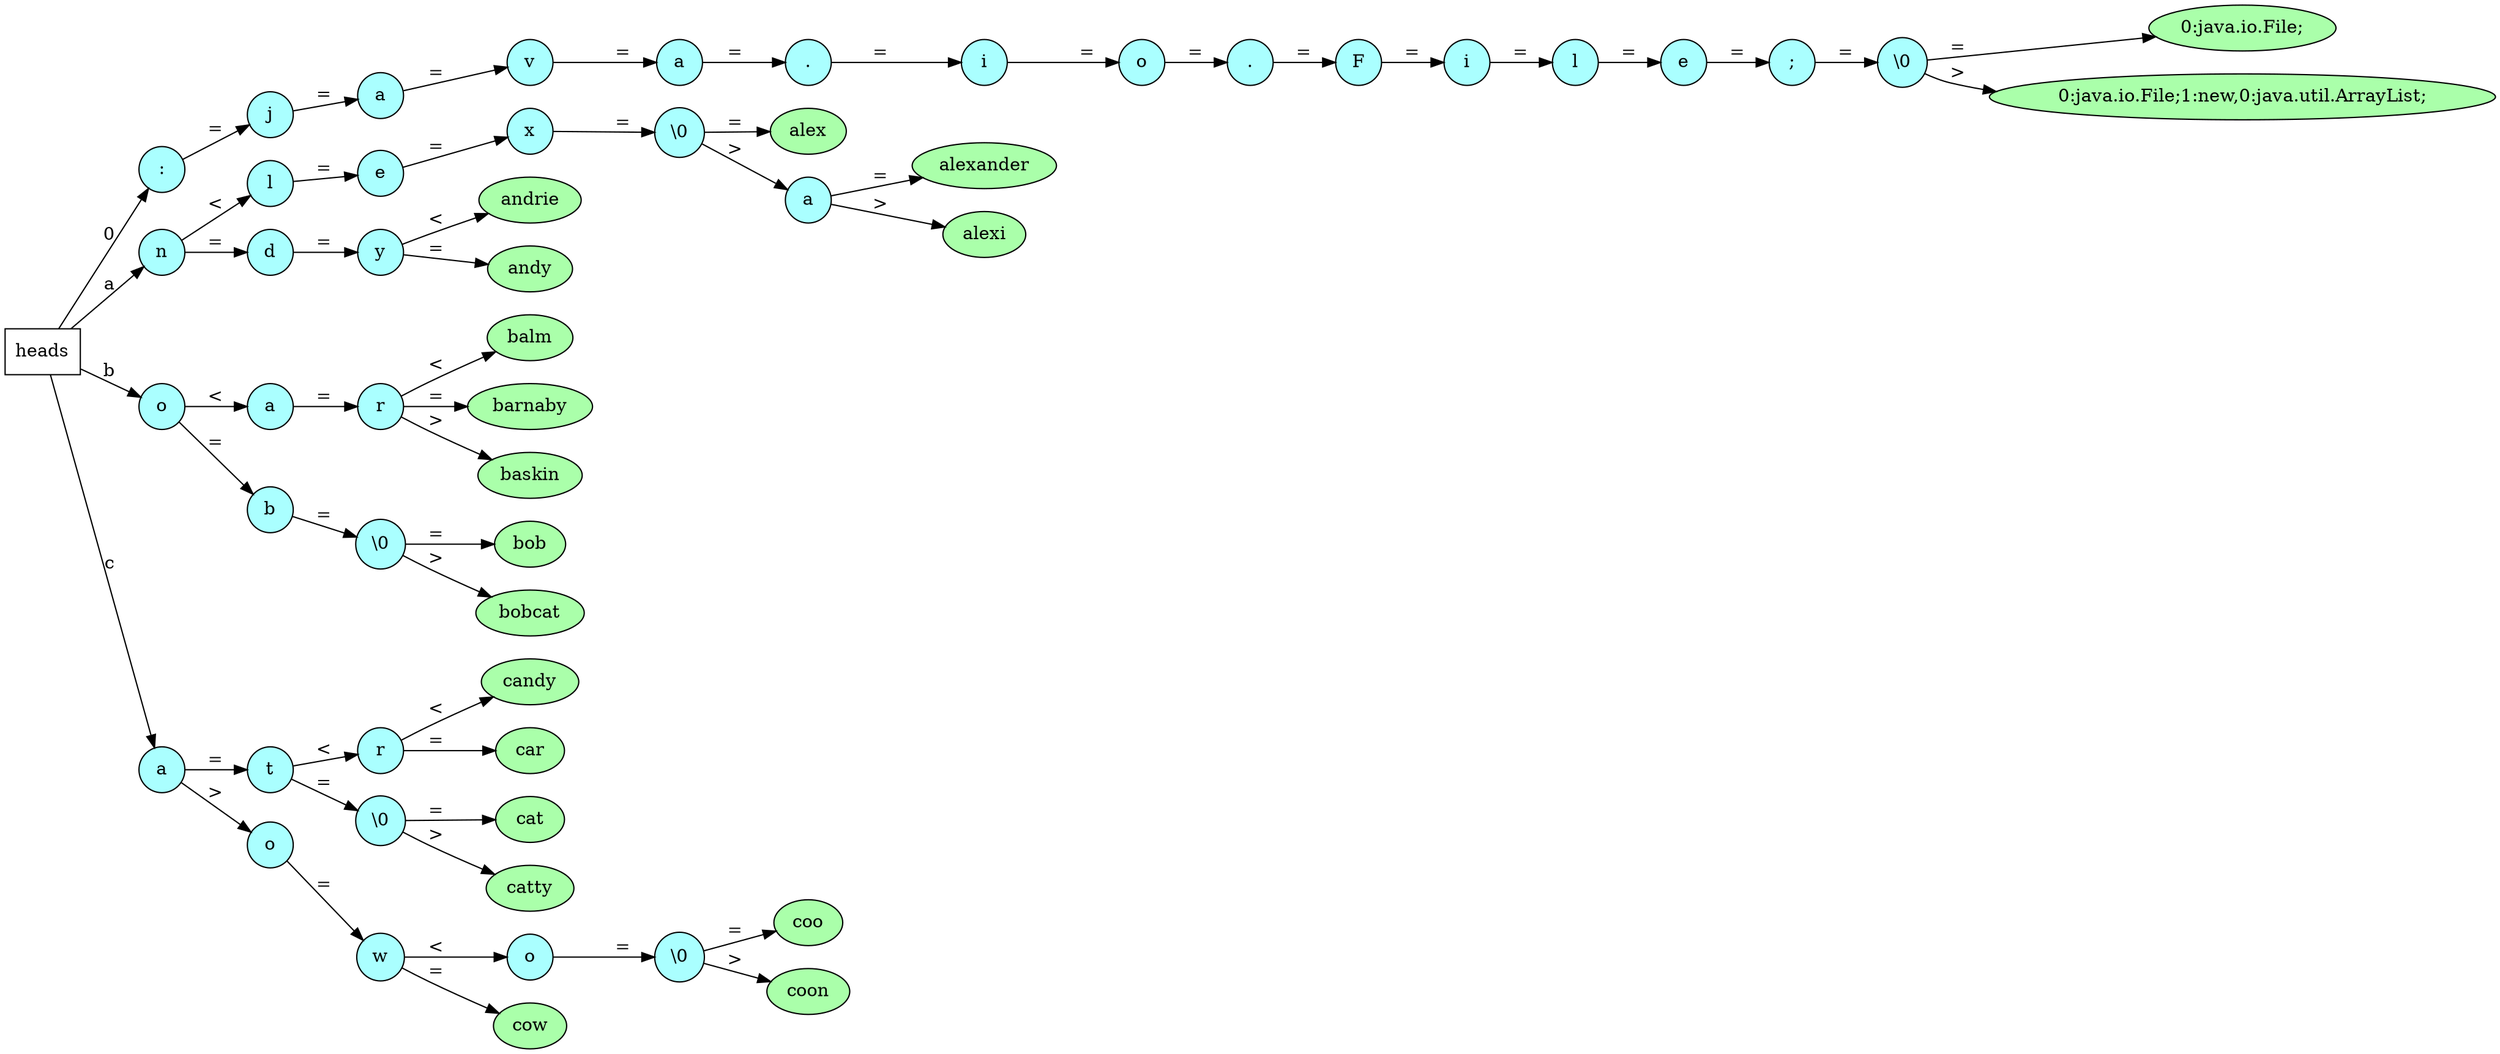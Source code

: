 digraph TST {
rankdir=LR;
n0[label="heads", shape="rect"];
n1[label=":", shape="circle", fillcolor="#aaffff", style="filled"];
n2[label="j", shape="circle", fillcolor="#aaffff", style="filled"];
n3[label="a", shape="circle", fillcolor="#aaffff", style="filled"];
n4[label="v", shape="circle", fillcolor="#aaffff", style="filled"];
n5[label="a", shape="circle", fillcolor="#aaffff", style="filled"];
n6[label=".", shape="circle", fillcolor="#aaffff", style="filled"];
n7[label="i", shape="circle", fillcolor="#aaffff", style="filled"];
n8[label="o", shape="circle", fillcolor="#aaffff", style="filled"];
n9[label=".", shape="circle", fillcolor="#aaffff", style="filled"];
n10[label="F", shape="circle", fillcolor="#aaffff", style="filled"];
n11[label="i", shape="circle", fillcolor="#aaffff", style="filled"];
n12[label="l", shape="circle", fillcolor="#aaffff", style="filled"];
n13[label="e", shape="circle", fillcolor="#aaffff", style="filled"];
n14[label=";", shape="circle", fillcolor="#aaffff", style="filled"];
n15[label="\\0", shape="circle", fillcolor="#aaffff", style="filled"];
n16[label="0:java.io.File;", fillcolor="#aaffaa" style="filled"];
n17[label="0:java.io.File;1:new,0:java.util.ArrayList;", fillcolor="#aaffaa" style="filled"];
n18[label="n", shape="circle", fillcolor="#aaffff", style="filled"];
n19[label="l", shape="circle", fillcolor="#aaffff", style="filled"];
n20[label="e", shape="circle", fillcolor="#aaffff", style="filled"];
n21[label="x", shape="circle", fillcolor="#aaffff", style="filled"];
n22[label="\\0", shape="circle", fillcolor="#aaffff", style="filled"];
n23[label="alex", fillcolor="#aaffaa" style="filled"];
n24[label="a", shape="circle", fillcolor="#aaffff", style="filled"];
n25[label="alexander", fillcolor="#aaffaa" style="filled"];
n26[label="alexi", fillcolor="#aaffaa" style="filled"];
n27[label="d", shape="circle", fillcolor="#aaffff", style="filled"];
n28[label="y", shape="circle", fillcolor="#aaffff", style="filled"];
n29[label="andrie", fillcolor="#aaffaa" style="filled"];
n30[label="andy", fillcolor="#aaffaa" style="filled"];
n31[label="o", shape="circle", fillcolor="#aaffff", style="filled"];
n32[label="a", shape="circle", fillcolor="#aaffff", style="filled"];
n33[label="r", shape="circle", fillcolor="#aaffff", style="filled"];
n34[label="balm", fillcolor="#aaffaa" style="filled"];
n35[label="barnaby", fillcolor="#aaffaa" style="filled"];
n36[label="baskin", fillcolor="#aaffaa" style="filled"];
n37[label="b", shape="circle", fillcolor="#aaffff", style="filled"];
n38[label="\\0", shape="circle", fillcolor="#aaffff", style="filled"];
n39[label="bob", fillcolor="#aaffaa" style="filled"];
n40[label="bobcat", fillcolor="#aaffaa" style="filled"];
n41[label="a", shape="circle", fillcolor="#aaffff", style="filled"];
n42[label="t", shape="circle", fillcolor="#aaffff", style="filled"];
n43[label="r", shape="circle", fillcolor="#aaffff", style="filled"];
n44[label="candy", fillcolor="#aaffaa" style="filled"];
n45[label="car", fillcolor="#aaffaa" style="filled"];
n46[label="\\0", shape="circle", fillcolor="#aaffff", style="filled"];
n47[label="cat", fillcolor="#aaffaa" style="filled"];
n48[label="catty", fillcolor="#aaffaa" style="filled"];
n49[label="o", shape="circle", fillcolor="#aaffff", style="filled"];
n50[label="w", shape="circle", fillcolor="#aaffff", style="filled"];
n51[label="o", shape="circle", fillcolor="#aaffff", style="filled"];
n52[label="\\0", shape="circle", fillcolor="#aaffff", style="filled"];
n53[label="coo", fillcolor="#aaffaa" style="filled"];
n54[label="coon", fillcolor="#aaffaa" style="filled"];
n55[label="cow", fillcolor="#aaffaa" style="filled"];
n0 -> n1 [label="0"];
n1 -> n2 [label="="];
n2 -> n3 [label="="];
n3 -> n4 [label="="];
n4 -> n5 [label="="];
n5 -> n6 [label="="];
n6 -> n7 [label="="];
n7 -> n8 [label="="];
n8 -> n9 [label="="];
n9 -> n10 [label="="];
n10 -> n11 [label="="];
n11 -> n12 [label="="];
n12 -> n13 [label="="];
n13 -> n14 [label="="];
n14 -> n15 [label="="];
n15 -> n16 [label="="];
n15 -> n17 [label=">"];
n0 -> n18 [label="a"];
n18 -> n19 [label="<"];
n19 -> n20 [label="="];
n20 -> n21 [label="="];
n21 -> n22 [label="="];
n22 -> n23 [label="="];
n22 -> n24 [label=">"];
n24 -> n25 [label="="];
n24 -> n26 [label=">"];
n18 -> n27 [label="="];
n27 -> n28 [label="="];
n28 -> n29 [label="<"];
n28 -> n30 [label="="];
n0 -> n31 [label="b"];
n31 -> n32 [label="<"];
n32 -> n33 [label="="];
n33 -> n34 [label="<"];
n33 -> n35 [label="="];
n33 -> n36 [label=">"];
n31 -> n37 [label="="];
n37 -> n38 [label="="];
n38 -> n39 [label="="];
n38 -> n40 [label=">"];
n0 -> n41 [label="c"];
n41 -> n42 [label="="];
n42 -> n43 [label="<"];
n43 -> n44 [label="<"];
n43 -> n45 [label="="];
n42 -> n46 [label="="];
n46 -> n47 [label="="];
n46 -> n48 [label=">"];
n41 -> n49 [label=">"];
n49 -> n50 [label="="];
n50 -> n51 [label="<"];
n51 -> n52 [label="="];
n52 -> n53 [label="="];
n52 -> n54 [label=">"];
n50 -> n55 [label="="];
}

